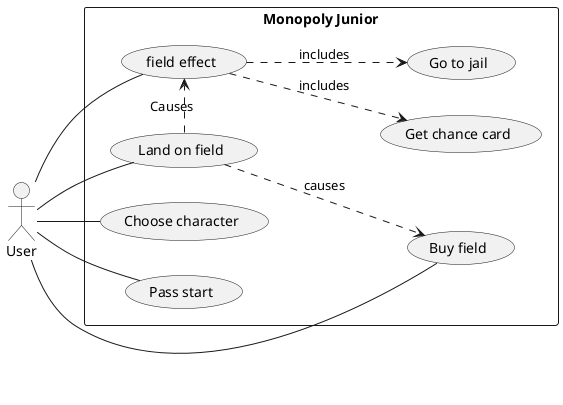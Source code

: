 @startuml
'https://plantuml.com/use-case-diagram
left to right direction

actor User
rectangle "Monopoly Junior" {

User -- (Choose character)
User -- (Land on field)
User -- (Buy field)
User -- (field effect)
User -- (Pass start)


(field effect) .-> (Get chance card) : includes
(field effect) .-> (Go to jail) : includes
(Land on field) .> (field effect) : Causes
(Land on field) .down-> (Buy field) : causes


}
@enduml